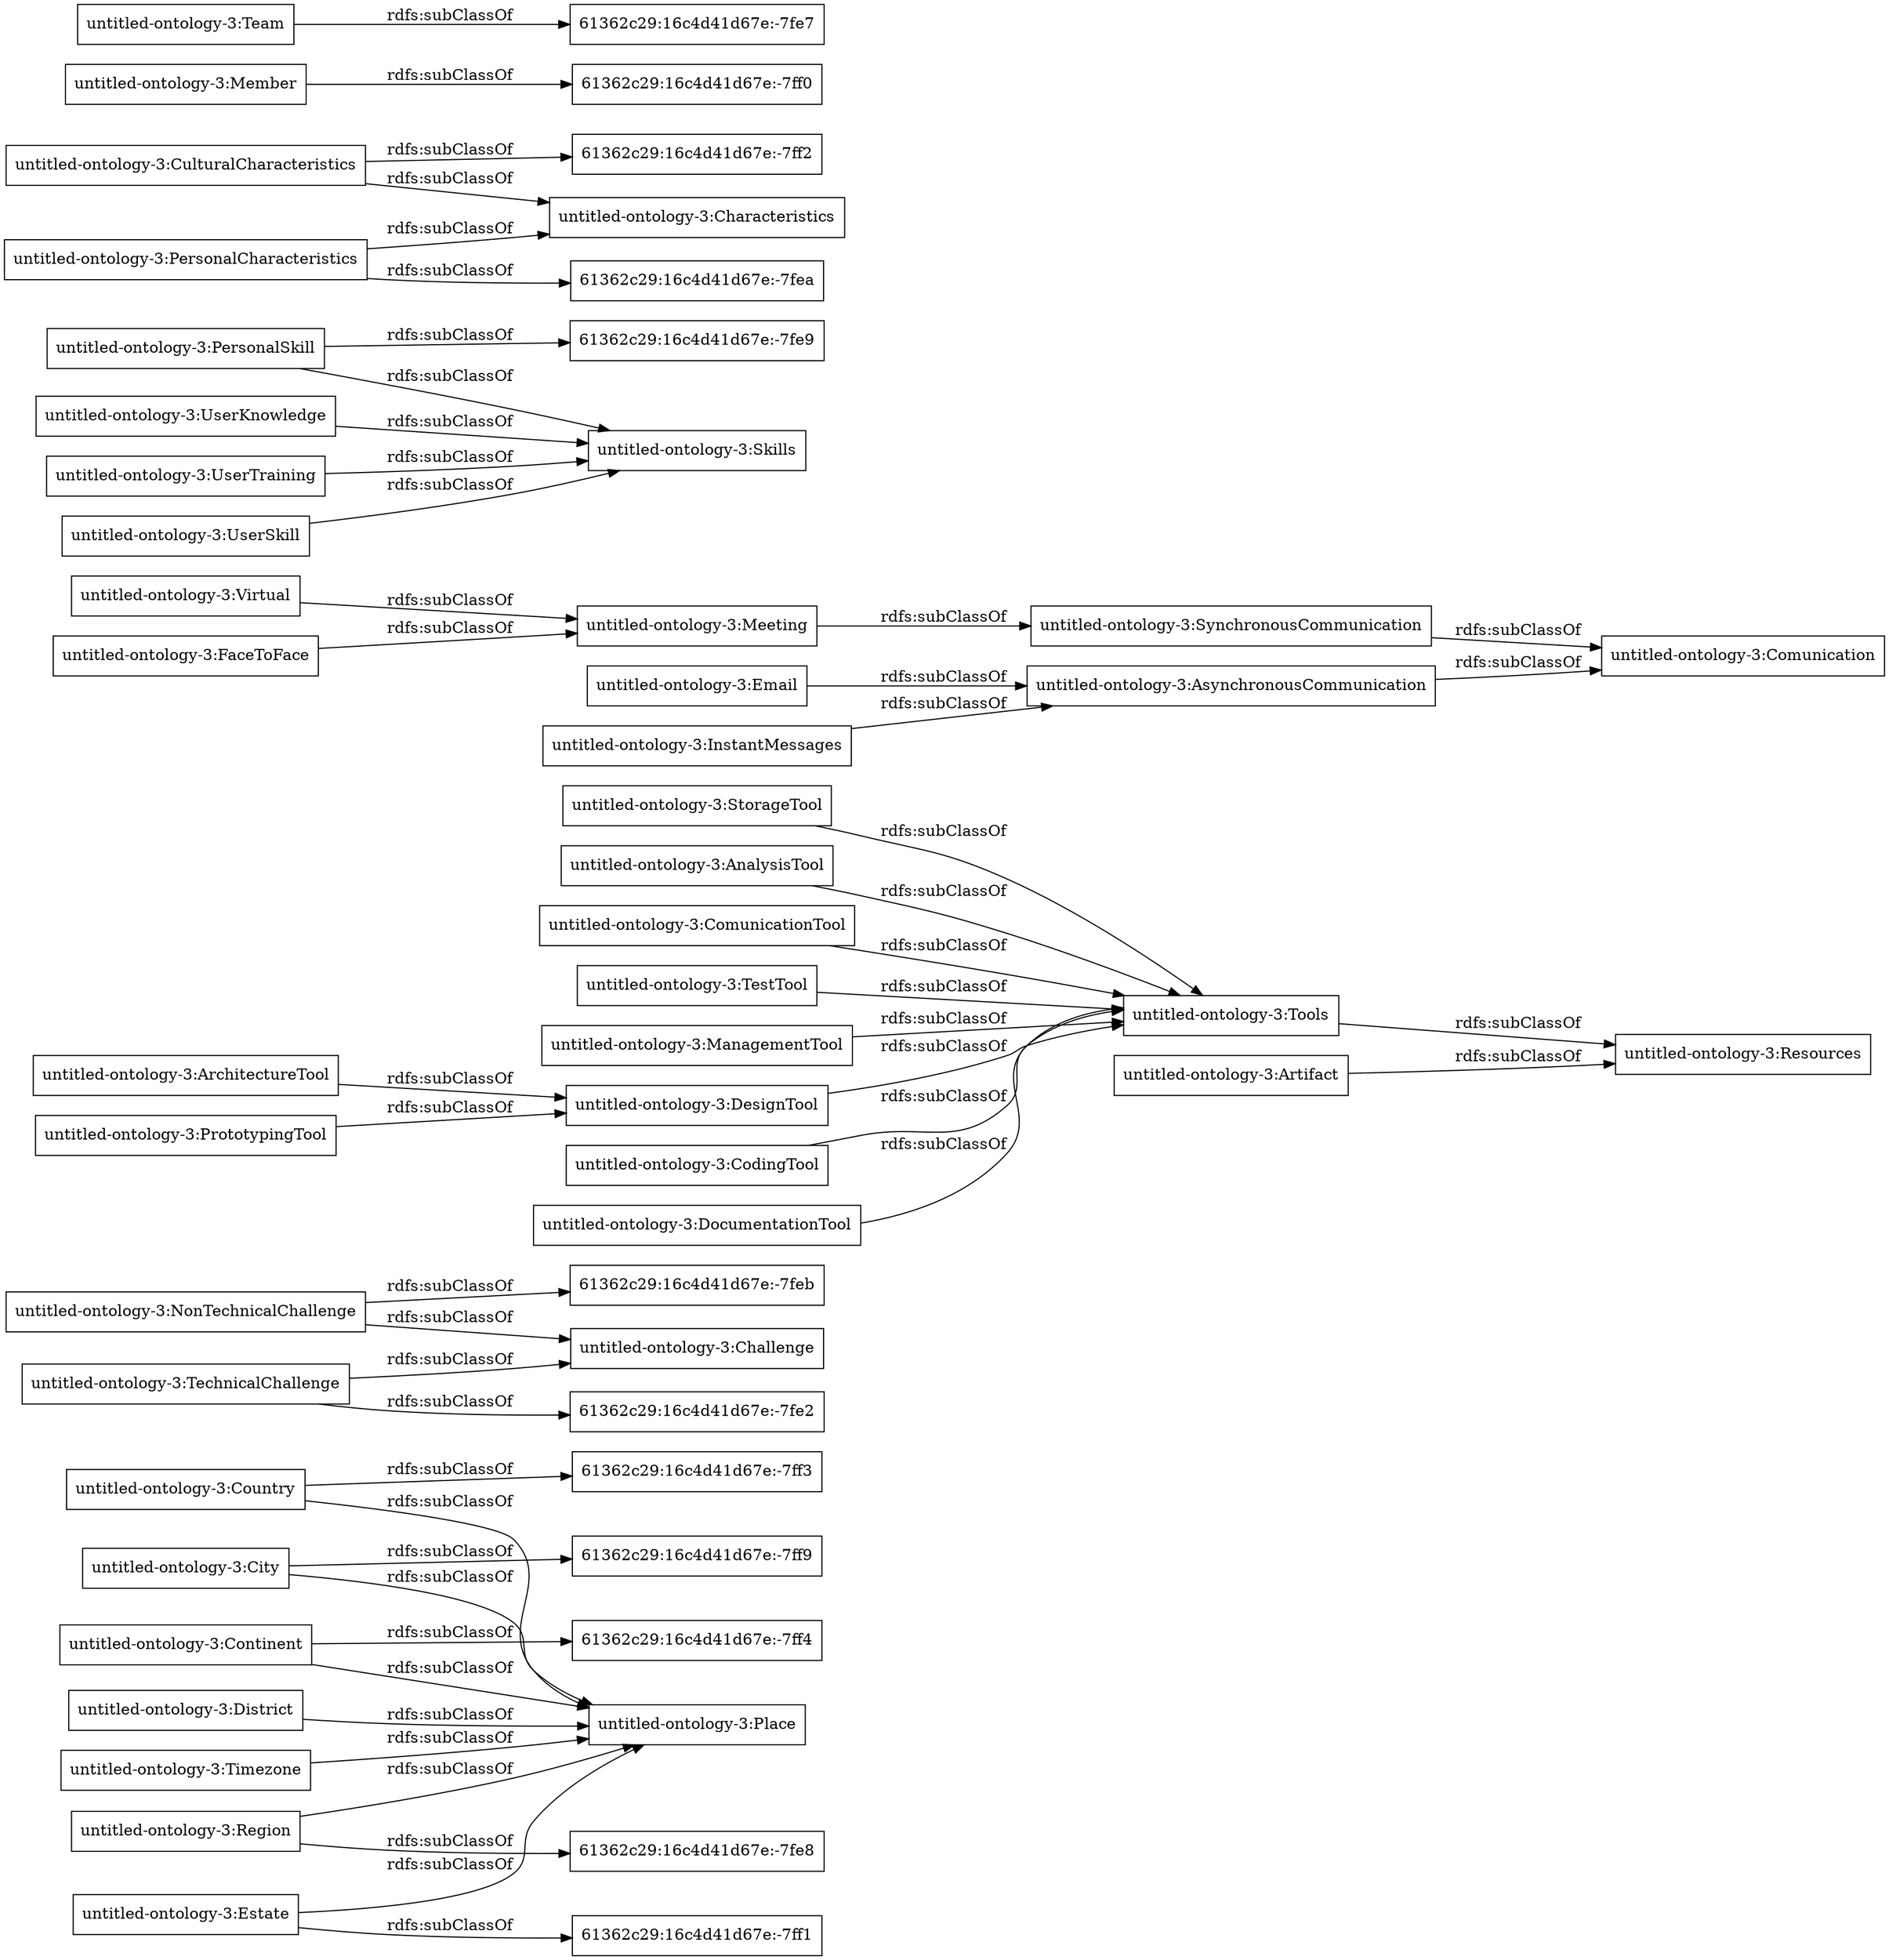 digraph ar2dtool_diagram { 
rankdir=LR;
size="1000"
node [shape = rectangle, color="black"]; "61362c29:16c4d41d67e:-7ff9" "untitled-ontology-3:NonTechnicalChallenge" "untitled-ontology-3:StorageTool" "untitled-ontology-3:Virtual" "untitled-ontology-3:TechnicalChallenge" "untitled-ontology-3:PersonalSkill" "untitled-ontology-3:District" "untitled-ontology-3:SynchronousCommunication" "untitled-ontology-3:FaceToFace" "61362c29:16c4d41d67e:-7ff2" "untitled-ontology-3:Country" "untitled-ontology-3:Continent" "untitled-ontology-3:AnalysisTool" "untitled-ontology-3:UserKnowledge" "untitled-ontology-3:City" "untitled-ontology-3:Artifact" "untitled-ontology-3:Resources" "untitled-ontology-3:UserTraining" "untitled-ontology-3:ComunicationTool" "61362c29:16c4d41d67e:-7ff1" "untitled-ontology-3:Characteristics" "untitled-ontology-3:CulturalCharacteristics" "61362c29:16c4d41d67e:-7fea" "61362c29:16c4d41d67e:-7fe2" "untitled-ontology-3:Skills" "untitled-ontology-3:ArchitectureTool" "untitled-ontology-3:TestTool" "61362c29:16c4d41d67e:-7fe9" "untitled-ontology-3:PersonalCharacteristics" "untitled-ontology-3:ManagementTool" "untitled-ontology-3:Region" "61362c29:16c4d41d67e:-7fe8" "untitled-ontology-3:Comunication" "untitled-ontology-3:Estate" "untitled-ontology-3:DesignTool" "untitled-ontology-3:Timezone" "untitled-ontology-3:PrototypingTool" "61362c29:16c4d41d67e:-7ff0" "untitled-ontology-3:Tools" "untitled-ontology-3:Team" "untitled-ontology-3:CodingTool" "61362c29:16c4d41d67e:-7ff3" "untitled-ontology-3:Email" "untitled-ontology-3:Place" "untitled-ontology-3:DocumentationTool" "untitled-ontology-3:Challenge" "untitled-ontology-3:InstantMessages" "untitled-ontology-3:UserSkill" "untitled-ontology-3:Meeting" "untitled-ontology-3:AsynchronousCommunication" "61362c29:16c4d41d67e:-7feb" "61362c29:16c4d41d67e:-7fe7" "61362c29:16c4d41d67e:-7ff4" "untitled-ontology-3:Member" ; /*classes style*/
	"untitled-ontology-3:Continent" -> "61362c29:16c4d41d67e:-7ff4" [ label = "rdfs:subClassOf" ];
	"untitled-ontology-3:Continent" -> "untitled-ontology-3:Place" [ label = "rdfs:subClassOf" ];
	"untitled-ontology-3:AsynchronousCommunication" -> "untitled-ontology-3:Comunication" [ label = "rdfs:subClassOf" ];
	"untitled-ontology-3:StorageTool" -> "untitled-ontology-3:Tools" [ label = "rdfs:subClassOf" ];
	"untitled-ontology-3:InstantMessages" -> "untitled-ontology-3:AsynchronousCommunication" [ label = "rdfs:subClassOf" ];
	"untitled-ontology-3:AnalysisTool" -> "untitled-ontology-3:Tools" [ label = "rdfs:subClassOf" ];
	"untitled-ontology-3:TestTool" -> "untitled-ontology-3:Tools" [ label = "rdfs:subClassOf" ];
	"untitled-ontology-3:Estate" -> "61362c29:16c4d41d67e:-7ff1" [ label = "rdfs:subClassOf" ];
	"untitled-ontology-3:Estate" -> "untitled-ontology-3:Place" [ label = "rdfs:subClassOf" ];
	"untitled-ontology-3:UserKnowledge" -> "untitled-ontology-3:Skills" [ label = "rdfs:subClassOf" ];
	"untitled-ontology-3:CulturalCharacteristics" -> "61362c29:16c4d41d67e:-7ff2" [ label = "rdfs:subClassOf" ];
	"untitled-ontology-3:CulturalCharacteristics" -> "untitled-ontology-3:Characteristics" [ label = "rdfs:subClassOf" ];
	"untitled-ontology-3:DocumentationTool" -> "untitled-ontology-3:Tools" [ label = "rdfs:subClassOf" ];
	"untitled-ontology-3:SynchronousCommunication" -> "untitled-ontology-3:Comunication" [ label = "rdfs:subClassOf" ];
	"untitled-ontology-3:FaceToFace" -> "untitled-ontology-3:Meeting" [ label = "rdfs:subClassOf" ];
	"untitled-ontology-3:City" -> "61362c29:16c4d41d67e:-7ff9" [ label = "rdfs:subClassOf" ];
	"untitled-ontology-3:City" -> "untitled-ontology-3:Place" [ label = "rdfs:subClassOf" ];
	"untitled-ontology-3:Virtual" -> "untitled-ontology-3:Meeting" [ label = "rdfs:subClassOf" ];
	"untitled-ontology-3:PersonalSkill" -> "61362c29:16c4d41d67e:-7fe9" [ label = "rdfs:subClassOf" ];
	"untitled-ontology-3:PersonalSkill" -> "untitled-ontology-3:Skills" [ label = "rdfs:subClassOf" ];
	"untitled-ontology-3:Team" -> "61362c29:16c4d41d67e:-7fe7" [ label = "rdfs:subClassOf" ];
	"untitled-ontology-3:UserSkill" -> "untitled-ontology-3:Skills" [ label = "rdfs:subClassOf" ];
	"untitled-ontology-3:TechnicalChallenge" -> "61362c29:16c4d41d67e:-7fe2" [ label = "rdfs:subClassOf" ];
	"untitled-ontology-3:TechnicalChallenge" -> "untitled-ontology-3:Challenge" [ label = "rdfs:subClassOf" ];
	"untitled-ontology-3:Country" -> "61362c29:16c4d41d67e:-7ff3" [ label = "rdfs:subClassOf" ];
	"untitled-ontology-3:Country" -> "untitled-ontology-3:Place" [ label = "rdfs:subClassOf" ];
	"untitled-ontology-3:ArchitectureTool" -> "untitled-ontology-3:DesignTool" [ label = "rdfs:subClassOf" ];
	"untitled-ontology-3:Timezone" -> "untitled-ontology-3:Place" [ label = "rdfs:subClassOf" ];
	"untitled-ontology-3:CodingTool" -> "untitled-ontology-3:Tools" [ label = "rdfs:subClassOf" ];
	"untitled-ontology-3:PrototypingTool" -> "untitled-ontology-3:DesignTool" [ label = "rdfs:subClassOf" ];
	"untitled-ontology-3:PersonalCharacteristics" -> "61362c29:16c4d41d67e:-7fea" [ label = "rdfs:subClassOf" ];
	"untitled-ontology-3:PersonalCharacteristics" -> "untitled-ontology-3:Characteristics" [ label = "rdfs:subClassOf" ];
	"untitled-ontology-3:Artifact" -> "untitled-ontology-3:Resources" [ label = "rdfs:subClassOf" ];
	"untitled-ontology-3:ComunicationTool" -> "untitled-ontology-3:Tools" [ label = "rdfs:subClassOf" ];
	"untitled-ontology-3:UserTraining" -> "untitled-ontology-3:Skills" [ label = "rdfs:subClassOf" ];
	"untitled-ontology-3:Member" -> "61362c29:16c4d41d67e:-7ff0" [ label = "rdfs:subClassOf" ];
	"untitled-ontology-3:Tools" -> "untitled-ontology-3:Resources" [ label = "rdfs:subClassOf" ];
	"untitled-ontology-3:District" -> "untitled-ontology-3:Place" [ label = "rdfs:subClassOf" ];
	"untitled-ontology-3:NonTechnicalChallenge" -> "61362c29:16c4d41d67e:-7feb" [ label = "rdfs:subClassOf" ];
	"untitled-ontology-3:NonTechnicalChallenge" -> "untitled-ontology-3:Challenge" [ label = "rdfs:subClassOf" ];
	"untitled-ontology-3:Region" -> "61362c29:16c4d41d67e:-7fe8" [ label = "rdfs:subClassOf" ];
	"untitled-ontology-3:Region" -> "untitled-ontology-3:Place" [ label = "rdfs:subClassOf" ];
	"untitled-ontology-3:DesignTool" -> "untitled-ontology-3:Tools" [ label = "rdfs:subClassOf" ];
	"untitled-ontology-3:Email" -> "untitled-ontology-3:AsynchronousCommunication" [ label = "rdfs:subClassOf" ];
	"untitled-ontology-3:Meeting" -> "untitled-ontology-3:SynchronousCommunication" [ label = "rdfs:subClassOf" ];
	"untitled-ontology-3:ManagementTool" -> "untitled-ontology-3:Tools" [ label = "rdfs:subClassOf" ];

}
